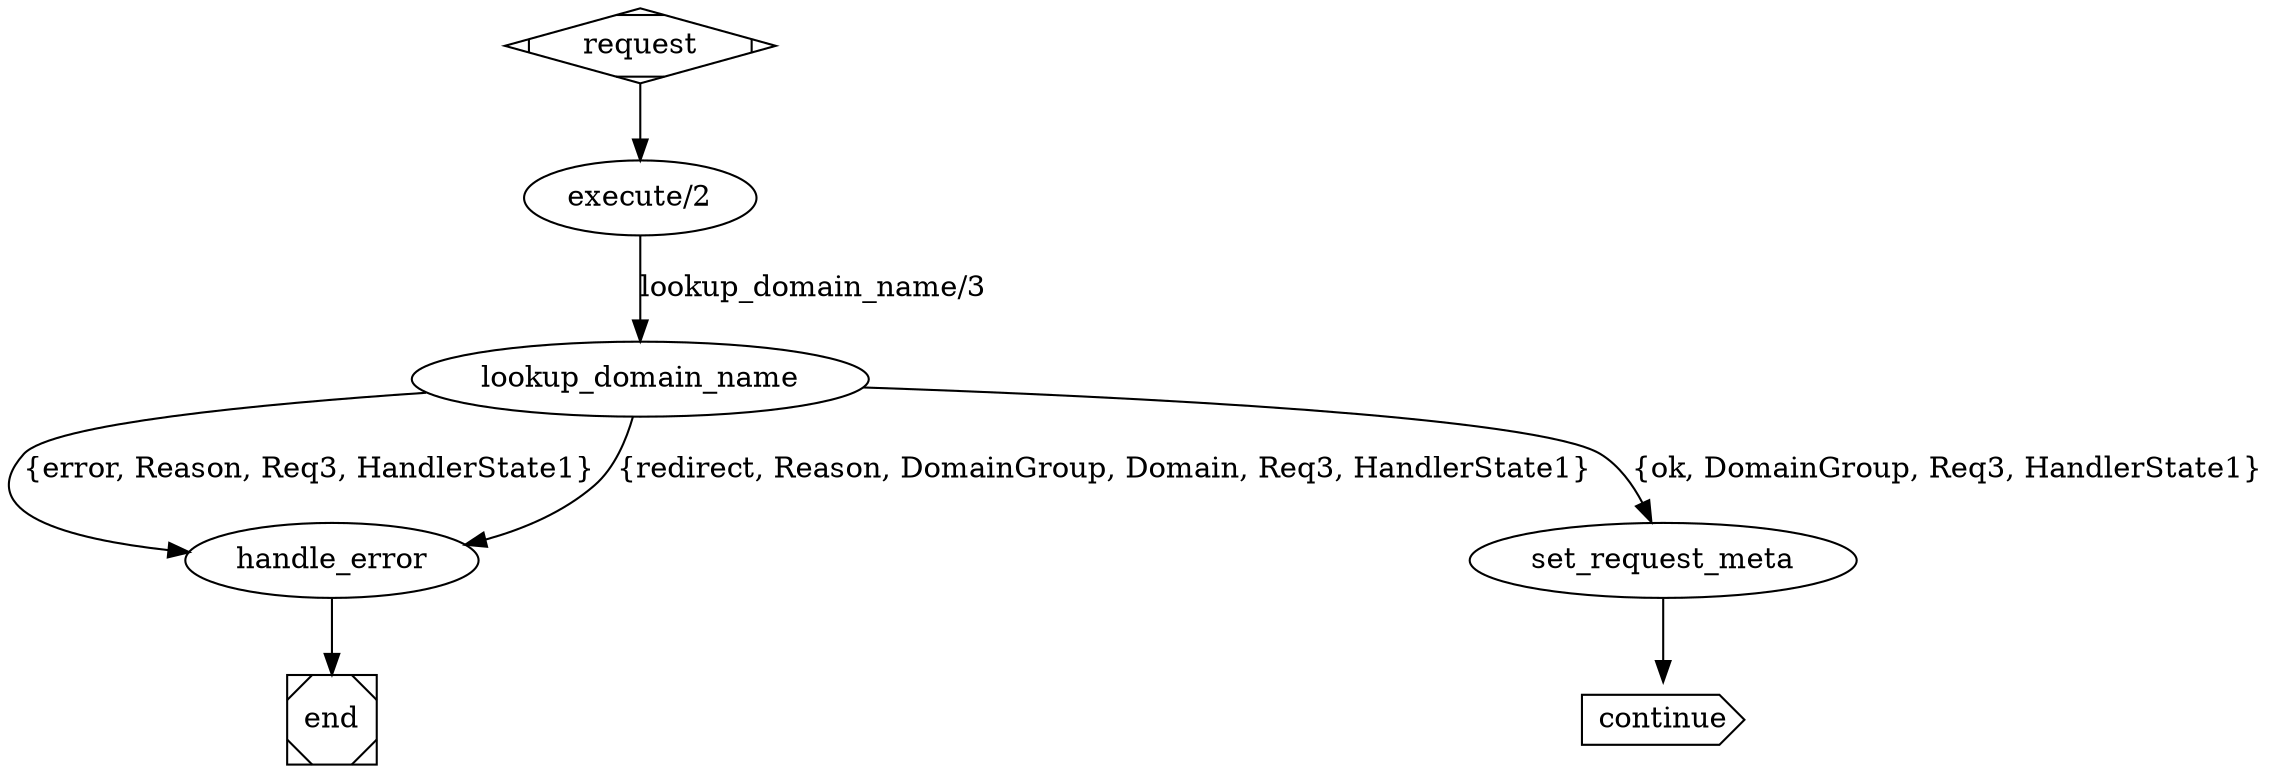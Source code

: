 digraph vegur_lookup_domain_middleware {
        request [shape=Mdiamond];
        execute [label="execute/2"]
        request -> execute;
        execute -> lookup_domain_name [label="lookup_domain_name/3"];
        lookup_domain_name -> handle_error [label="{error, Reason, Req3, HandlerState1}"];
        lookup_domain_name -> handle_error [label="{redirect, Reason, DomainGroup, Domain, Req3, HandlerState1}"];
        lookup_domain_name -> set_request_meta [label="{ok, DomainGroup, Req3, HandlerState1}"];
        set_request_meta -> continue;
        handle_error -> end;
        continue [shape=cds];
        end [shape=Msquare];
}

